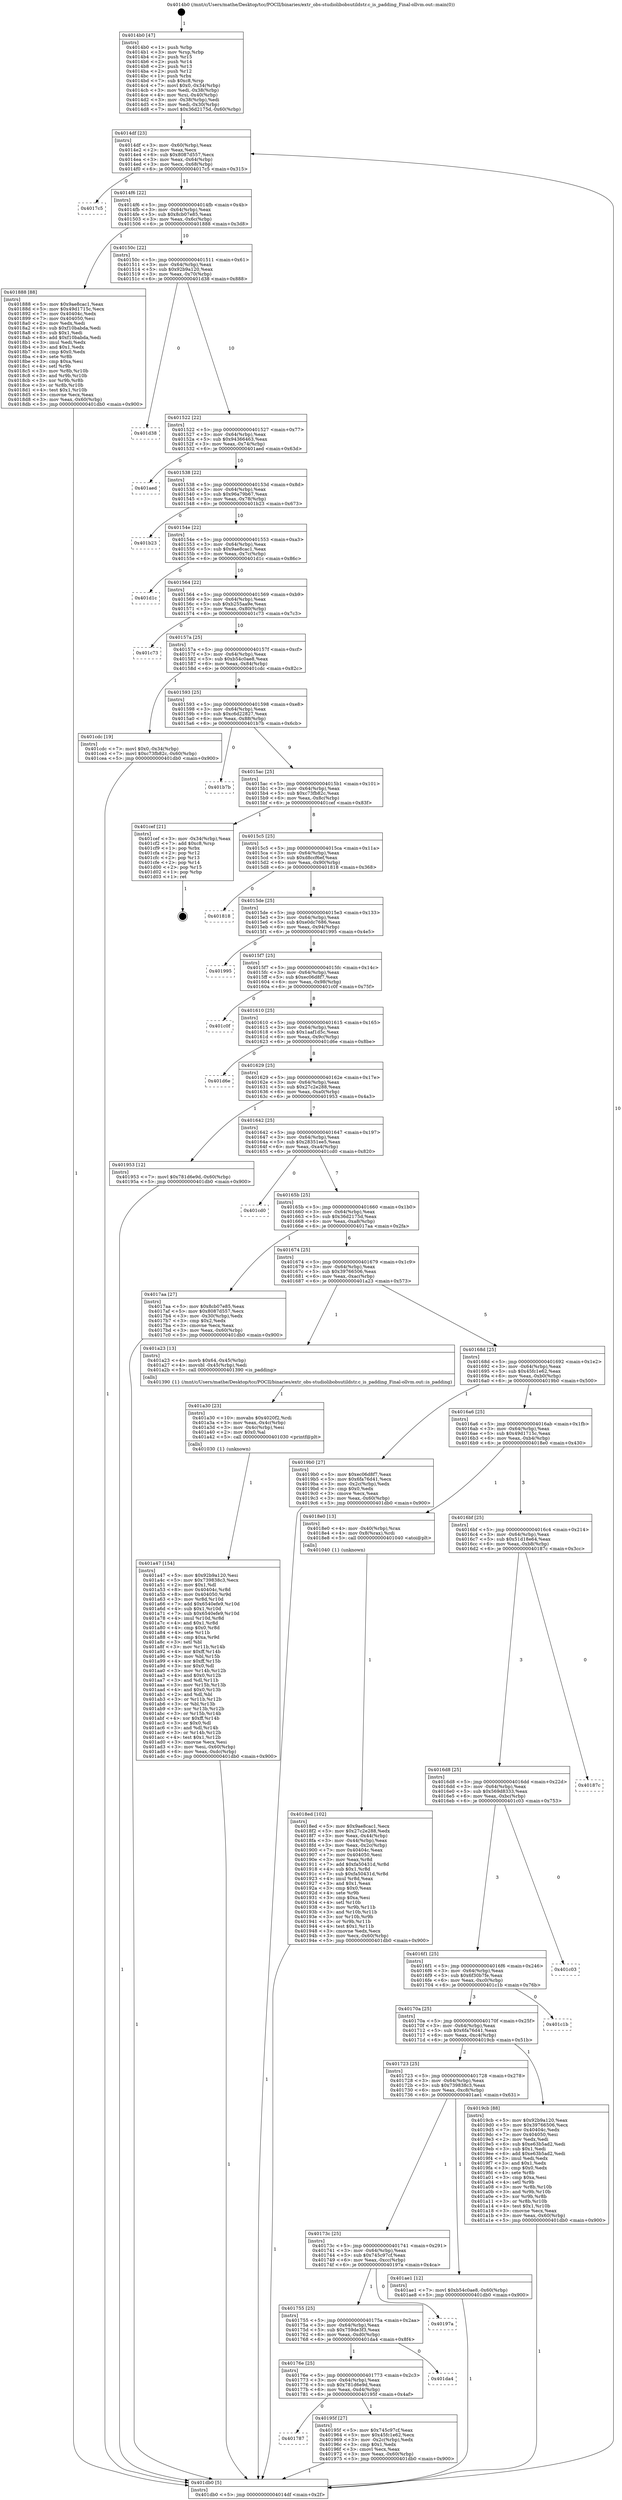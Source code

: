 digraph "0x4014b0" {
  label = "0x4014b0 (/mnt/c/Users/mathe/Desktop/tcc/POCII/binaries/extr_obs-studiolibobsutildstr.c_is_padding_Final-ollvm.out::main(0))"
  labelloc = "t"
  node[shape=record]

  Entry [label="",width=0.3,height=0.3,shape=circle,fillcolor=black,style=filled]
  "0x4014df" [label="{
     0x4014df [23]\l
     | [instrs]\l
     &nbsp;&nbsp;0x4014df \<+3\>: mov -0x60(%rbp),%eax\l
     &nbsp;&nbsp;0x4014e2 \<+2\>: mov %eax,%ecx\l
     &nbsp;&nbsp;0x4014e4 \<+6\>: sub $0x8087d557,%ecx\l
     &nbsp;&nbsp;0x4014ea \<+3\>: mov %eax,-0x64(%rbp)\l
     &nbsp;&nbsp;0x4014ed \<+3\>: mov %ecx,-0x68(%rbp)\l
     &nbsp;&nbsp;0x4014f0 \<+6\>: je 00000000004017c5 \<main+0x315\>\l
  }"]
  "0x4017c5" [label="{
     0x4017c5\l
  }", style=dashed]
  "0x4014f6" [label="{
     0x4014f6 [22]\l
     | [instrs]\l
     &nbsp;&nbsp;0x4014f6 \<+5\>: jmp 00000000004014fb \<main+0x4b\>\l
     &nbsp;&nbsp;0x4014fb \<+3\>: mov -0x64(%rbp),%eax\l
     &nbsp;&nbsp;0x4014fe \<+5\>: sub $0x8cb07e85,%eax\l
     &nbsp;&nbsp;0x401503 \<+3\>: mov %eax,-0x6c(%rbp)\l
     &nbsp;&nbsp;0x401506 \<+6\>: je 0000000000401888 \<main+0x3d8\>\l
  }"]
  Exit [label="",width=0.3,height=0.3,shape=circle,fillcolor=black,style=filled,peripheries=2]
  "0x401888" [label="{
     0x401888 [88]\l
     | [instrs]\l
     &nbsp;&nbsp;0x401888 \<+5\>: mov $0x9ae8cac1,%eax\l
     &nbsp;&nbsp;0x40188d \<+5\>: mov $0x49d1715c,%ecx\l
     &nbsp;&nbsp;0x401892 \<+7\>: mov 0x40404c,%edx\l
     &nbsp;&nbsp;0x401899 \<+7\>: mov 0x404050,%esi\l
     &nbsp;&nbsp;0x4018a0 \<+2\>: mov %edx,%edi\l
     &nbsp;&nbsp;0x4018a2 \<+6\>: sub $0xf10babda,%edi\l
     &nbsp;&nbsp;0x4018a8 \<+3\>: sub $0x1,%edi\l
     &nbsp;&nbsp;0x4018ab \<+6\>: add $0xf10babda,%edi\l
     &nbsp;&nbsp;0x4018b1 \<+3\>: imul %edi,%edx\l
     &nbsp;&nbsp;0x4018b4 \<+3\>: and $0x1,%edx\l
     &nbsp;&nbsp;0x4018b7 \<+3\>: cmp $0x0,%edx\l
     &nbsp;&nbsp;0x4018ba \<+4\>: sete %r8b\l
     &nbsp;&nbsp;0x4018be \<+3\>: cmp $0xa,%esi\l
     &nbsp;&nbsp;0x4018c1 \<+4\>: setl %r9b\l
     &nbsp;&nbsp;0x4018c5 \<+3\>: mov %r8b,%r10b\l
     &nbsp;&nbsp;0x4018c8 \<+3\>: and %r9b,%r10b\l
     &nbsp;&nbsp;0x4018cb \<+3\>: xor %r9b,%r8b\l
     &nbsp;&nbsp;0x4018ce \<+3\>: or %r8b,%r10b\l
     &nbsp;&nbsp;0x4018d1 \<+4\>: test $0x1,%r10b\l
     &nbsp;&nbsp;0x4018d5 \<+3\>: cmovne %ecx,%eax\l
     &nbsp;&nbsp;0x4018d8 \<+3\>: mov %eax,-0x60(%rbp)\l
     &nbsp;&nbsp;0x4018db \<+5\>: jmp 0000000000401db0 \<main+0x900\>\l
  }"]
  "0x40150c" [label="{
     0x40150c [22]\l
     | [instrs]\l
     &nbsp;&nbsp;0x40150c \<+5\>: jmp 0000000000401511 \<main+0x61\>\l
     &nbsp;&nbsp;0x401511 \<+3\>: mov -0x64(%rbp),%eax\l
     &nbsp;&nbsp;0x401514 \<+5\>: sub $0x92b9a120,%eax\l
     &nbsp;&nbsp;0x401519 \<+3\>: mov %eax,-0x70(%rbp)\l
     &nbsp;&nbsp;0x40151c \<+6\>: je 0000000000401d38 \<main+0x888\>\l
  }"]
  "0x401a47" [label="{
     0x401a47 [154]\l
     | [instrs]\l
     &nbsp;&nbsp;0x401a47 \<+5\>: mov $0x92b9a120,%esi\l
     &nbsp;&nbsp;0x401a4c \<+5\>: mov $0x739838c3,%ecx\l
     &nbsp;&nbsp;0x401a51 \<+2\>: mov $0x1,%dl\l
     &nbsp;&nbsp;0x401a53 \<+8\>: mov 0x40404c,%r8d\l
     &nbsp;&nbsp;0x401a5b \<+8\>: mov 0x404050,%r9d\l
     &nbsp;&nbsp;0x401a63 \<+3\>: mov %r8d,%r10d\l
     &nbsp;&nbsp;0x401a66 \<+7\>: add $0x6540efe9,%r10d\l
     &nbsp;&nbsp;0x401a6d \<+4\>: sub $0x1,%r10d\l
     &nbsp;&nbsp;0x401a71 \<+7\>: sub $0x6540efe9,%r10d\l
     &nbsp;&nbsp;0x401a78 \<+4\>: imul %r10d,%r8d\l
     &nbsp;&nbsp;0x401a7c \<+4\>: and $0x1,%r8d\l
     &nbsp;&nbsp;0x401a80 \<+4\>: cmp $0x0,%r8d\l
     &nbsp;&nbsp;0x401a84 \<+4\>: sete %r11b\l
     &nbsp;&nbsp;0x401a88 \<+4\>: cmp $0xa,%r9d\l
     &nbsp;&nbsp;0x401a8c \<+3\>: setl %bl\l
     &nbsp;&nbsp;0x401a8f \<+3\>: mov %r11b,%r14b\l
     &nbsp;&nbsp;0x401a92 \<+4\>: xor $0xff,%r14b\l
     &nbsp;&nbsp;0x401a96 \<+3\>: mov %bl,%r15b\l
     &nbsp;&nbsp;0x401a99 \<+4\>: xor $0xff,%r15b\l
     &nbsp;&nbsp;0x401a9d \<+3\>: xor $0x0,%dl\l
     &nbsp;&nbsp;0x401aa0 \<+3\>: mov %r14b,%r12b\l
     &nbsp;&nbsp;0x401aa3 \<+4\>: and $0x0,%r12b\l
     &nbsp;&nbsp;0x401aa7 \<+3\>: and %dl,%r11b\l
     &nbsp;&nbsp;0x401aaa \<+3\>: mov %r15b,%r13b\l
     &nbsp;&nbsp;0x401aad \<+4\>: and $0x0,%r13b\l
     &nbsp;&nbsp;0x401ab1 \<+2\>: and %dl,%bl\l
     &nbsp;&nbsp;0x401ab3 \<+3\>: or %r11b,%r12b\l
     &nbsp;&nbsp;0x401ab6 \<+3\>: or %bl,%r13b\l
     &nbsp;&nbsp;0x401ab9 \<+3\>: xor %r13b,%r12b\l
     &nbsp;&nbsp;0x401abc \<+3\>: or %r15b,%r14b\l
     &nbsp;&nbsp;0x401abf \<+4\>: xor $0xff,%r14b\l
     &nbsp;&nbsp;0x401ac3 \<+3\>: or $0x0,%dl\l
     &nbsp;&nbsp;0x401ac6 \<+3\>: and %dl,%r14b\l
     &nbsp;&nbsp;0x401ac9 \<+3\>: or %r14b,%r12b\l
     &nbsp;&nbsp;0x401acc \<+4\>: test $0x1,%r12b\l
     &nbsp;&nbsp;0x401ad0 \<+3\>: cmovne %ecx,%esi\l
     &nbsp;&nbsp;0x401ad3 \<+3\>: mov %esi,-0x60(%rbp)\l
     &nbsp;&nbsp;0x401ad6 \<+6\>: mov %eax,-0xdc(%rbp)\l
     &nbsp;&nbsp;0x401adc \<+5\>: jmp 0000000000401db0 \<main+0x900\>\l
  }"]
  "0x401d38" [label="{
     0x401d38\l
  }", style=dashed]
  "0x401522" [label="{
     0x401522 [22]\l
     | [instrs]\l
     &nbsp;&nbsp;0x401522 \<+5\>: jmp 0000000000401527 \<main+0x77\>\l
     &nbsp;&nbsp;0x401527 \<+3\>: mov -0x64(%rbp),%eax\l
     &nbsp;&nbsp;0x40152a \<+5\>: sub $0x94366463,%eax\l
     &nbsp;&nbsp;0x40152f \<+3\>: mov %eax,-0x74(%rbp)\l
     &nbsp;&nbsp;0x401532 \<+6\>: je 0000000000401aed \<main+0x63d\>\l
  }"]
  "0x401a30" [label="{
     0x401a30 [23]\l
     | [instrs]\l
     &nbsp;&nbsp;0x401a30 \<+10\>: movabs $0x4020f2,%rdi\l
     &nbsp;&nbsp;0x401a3a \<+3\>: mov %eax,-0x4c(%rbp)\l
     &nbsp;&nbsp;0x401a3d \<+3\>: mov -0x4c(%rbp),%esi\l
     &nbsp;&nbsp;0x401a40 \<+2\>: mov $0x0,%al\l
     &nbsp;&nbsp;0x401a42 \<+5\>: call 0000000000401030 \<printf@plt\>\l
     | [calls]\l
     &nbsp;&nbsp;0x401030 \{1\} (unknown)\l
  }"]
  "0x401aed" [label="{
     0x401aed\l
  }", style=dashed]
  "0x401538" [label="{
     0x401538 [22]\l
     | [instrs]\l
     &nbsp;&nbsp;0x401538 \<+5\>: jmp 000000000040153d \<main+0x8d\>\l
     &nbsp;&nbsp;0x40153d \<+3\>: mov -0x64(%rbp),%eax\l
     &nbsp;&nbsp;0x401540 \<+5\>: sub $0x96a79b67,%eax\l
     &nbsp;&nbsp;0x401545 \<+3\>: mov %eax,-0x78(%rbp)\l
     &nbsp;&nbsp;0x401548 \<+6\>: je 0000000000401b23 \<main+0x673\>\l
  }"]
  "0x401787" [label="{
     0x401787\l
  }", style=dashed]
  "0x401b23" [label="{
     0x401b23\l
  }", style=dashed]
  "0x40154e" [label="{
     0x40154e [22]\l
     | [instrs]\l
     &nbsp;&nbsp;0x40154e \<+5\>: jmp 0000000000401553 \<main+0xa3\>\l
     &nbsp;&nbsp;0x401553 \<+3\>: mov -0x64(%rbp),%eax\l
     &nbsp;&nbsp;0x401556 \<+5\>: sub $0x9ae8cac1,%eax\l
     &nbsp;&nbsp;0x40155b \<+3\>: mov %eax,-0x7c(%rbp)\l
     &nbsp;&nbsp;0x40155e \<+6\>: je 0000000000401d1c \<main+0x86c\>\l
  }"]
  "0x40195f" [label="{
     0x40195f [27]\l
     | [instrs]\l
     &nbsp;&nbsp;0x40195f \<+5\>: mov $0x745c97cf,%eax\l
     &nbsp;&nbsp;0x401964 \<+5\>: mov $0x45fc1e62,%ecx\l
     &nbsp;&nbsp;0x401969 \<+3\>: mov -0x2c(%rbp),%edx\l
     &nbsp;&nbsp;0x40196c \<+3\>: cmp $0x1,%edx\l
     &nbsp;&nbsp;0x40196f \<+3\>: cmovl %ecx,%eax\l
     &nbsp;&nbsp;0x401972 \<+3\>: mov %eax,-0x60(%rbp)\l
     &nbsp;&nbsp;0x401975 \<+5\>: jmp 0000000000401db0 \<main+0x900\>\l
  }"]
  "0x401d1c" [label="{
     0x401d1c\l
  }", style=dashed]
  "0x401564" [label="{
     0x401564 [22]\l
     | [instrs]\l
     &nbsp;&nbsp;0x401564 \<+5\>: jmp 0000000000401569 \<main+0xb9\>\l
     &nbsp;&nbsp;0x401569 \<+3\>: mov -0x64(%rbp),%eax\l
     &nbsp;&nbsp;0x40156c \<+5\>: sub $0xb255aa9e,%eax\l
     &nbsp;&nbsp;0x401571 \<+3\>: mov %eax,-0x80(%rbp)\l
     &nbsp;&nbsp;0x401574 \<+6\>: je 0000000000401c73 \<main+0x7c3\>\l
  }"]
  "0x40176e" [label="{
     0x40176e [25]\l
     | [instrs]\l
     &nbsp;&nbsp;0x40176e \<+5\>: jmp 0000000000401773 \<main+0x2c3\>\l
     &nbsp;&nbsp;0x401773 \<+3\>: mov -0x64(%rbp),%eax\l
     &nbsp;&nbsp;0x401776 \<+5\>: sub $0x781d6e9d,%eax\l
     &nbsp;&nbsp;0x40177b \<+6\>: mov %eax,-0xd4(%rbp)\l
     &nbsp;&nbsp;0x401781 \<+6\>: je 000000000040195f \<main+0x4af\>\l
  }"]
  "0x401c73" [label="{
     0x401c73\l
  }", style=dashed]
  "0x40157a" [label="{
     0x40157a [25]\l
     | [instrs]\l
     &nbsp;&nbsp;0x40157a \<+5\>: jmp 000000000040157f \<main+0xcf\>\l
     &nbsp;&nbsp;0x40157f \<+3\>: mov -0x64(%rbp),%eax\l
     &nbsp;&nbsp;0x401582 \<+5\>: sub $0xb54c0ae8,%eax\l
     &nbsp;&nbsp;0x401587 \<+6\>: mov %eax,-0x84(%rbp)\l
     &nbsp;&nbsp;0x40158d \<+6\>: je 0000000000401cdc \<main+0x82c\>\l
  }"]
  "0x401da4" [label="{
     0x401da4\l
  }", style=dashed]
  "0x401cdc" [label="{
     0x401cdc [19]\l
     | [instrs]\l
     &nbsp;&nbsp;0x401cdc \<+7\>: movl $0x0,-0x34(%rbp)\l
     &nbsp;&nbsp;0x401ce3 \<+7\>: movl $0xc73fb82c,-0x60(%rbp)\l
     &nbsp;&nbsp;0x401cea \<+5\>: jmp 0000000000401db0 \<main+0x900\>\l
  }"]
  "0x401593" [label="{
     0x401593 [25]\l
     | [instrs]\l
     &nbsp;&nbsp;0x401593 \<+5\>: jmp 0000000000401598 \<main+0xe8\>\l
     &nbsp;&nbsp;0x401598 \<+3\>: mov -0x64(%rbp),%eax\l
     &nbsp;&nbsp;0x40159b \<+5\>: sub $0xc6d22827,%eax\l
     &nbsp;&nbsp;0x4015a0 \<+6\>: mov %eax,-0x88(%rbp)\l
     &nbsp;&nbsp;0x4015a6 \<+6\>: je 0000000000401b7b \<main+0x6cb\>\l
  }"]
  "0x401755" [label="{
     0x401755 [25]\l
     | [instrs]\l
     &nbsp;&nbsp;0x401755 \<+5\>: jmp 000000000040175a \<main+0x2aa\>\l
     &nbsp;&nbsp;0x40175a \<+3\>: mov -0x64(%rbp),%eax\l
     &nbsp;&nbsp;0x40175d \<+5\>: sub $0x759de3f3,%eax\l
     &nbsp;&nbsp;0x401762 \<+6\>: mov %eax,-0xd0(%rbp)\l
     &nbsp;&nbsp;0x401768 \<+6\>: je 0000000000401da4 \<main+0x8f4\>\l
  }"]
  "0x401b7b" [label="{
     0x401b7b\l
  }", style=dashed]
  "0x4015ac" [label="{
     0x4015ac [25]\l
     | [instrs]\l
     &nbsp;&nbsp;0x4015ac \<+5\>: jmp 00000000004015b1 \<main+0x101\>\l
     &nbsp;&nbsp;0x4015b1 \<+3\>: mov -0x64(%rbp),%eax\l
     &nbsp;&nbsp;0x4015b4 \<+5\>: sub $0xc73fb82c,%eax\l
     &nbsp;&nbsp;0x4015b9 \<+6\>: mov %eax,-0x8c(%rbp)\l
     &nbsp;&nbsp;0x4015bf \<+6\>: je 0000000000401cef \<main+0x83f\>\l
  }"]
  "0x40197a" [label="{
     0x40197a\l
  }", style=dashed]
  "0x401cef" [label="{
     0x401cef [21]\l
     | [instrs]\l
     &nbsp;&nbsp;0x401cef \<+3\>: mov -0x34(%rbp),%eax\l
     &nbsp;&nbsp;0x401cf2 \<+7\>: add $0xc8,%rsp\l
     &nbsp;&nbsp;0x401cf9 \<+1\>: pop %rbx\l
     &nbsp;&nbsp;0x401cfa \<+2\>: pop %r12\l
     &nbsp;&nbsp;0x401cfc \<+2\>: pop %r13\l
     &nbsp;&nbsp;0x401cfe \<+2\>: pop %r14\l
     &nbsp;&nbsp;0x401d00 \<+2\>: pop %r15\l
     &nbsp;&nbsp;0x401d02 \<+1\>: pop %rbp\l
     &nbsp;&nbsp;0x401d03 \<+1\>: ret\l
  }"]
  "0x4015c5" [label="{
     0x4015c5 [25]\l
     | [instrs]\l
     &nbsp;&nbsp;0x4015c5 \<+5\>: jmp 00000000004015ca \<main+0x11a\>\l
     &nbsp;&nbsp;0x4015ca \<+3\>: mov -0x64(%rbp),%eax\l
     &nbsp;&nbsp;0x4015cd \<+5\>: sub $0xd8ccf6ef,%eax\l
     &nbsp;&nbsp;0x4015d2 \<+6\>: mov %eax,-0x90(%rbp)\l
     &nbsp;&nbsp;0x4015d8 \<+6\>: je 0000000000401818 \<main+0x368\>\l
  }"]
  "0x40173c" [label="{
     0x40173c [25]\l
     | [instrs]\l
     &nbsp;&nbsp;0x40173c \<+5\>: jmp 0000000000401741 \<main+0x291\>\l
     &nbsp;&nbsp;0x401741 \<+3\>: mov -0x64(%rbp),%eax\l
     &nbsp;&nbsp;0x401744 \<+5\>: sub $0x745c97cf,%eax\l
     &nbsp;&nbsp;0x401749 \<+6\>: mov %eax,-0xcc(%rbp)\l
     &nbsp;&nbsp;0x40174f \<+6\>: je 000000000040197a \<main+0x4ca\>\l
  }"]
  "0x401818" [label="{
     0x401818\l
  }", style=dashed]
  "0x4015de" [label="{
     0x4015de [25]\l
     | [instrs]\l
     &nbsp;&nbsp;0x4015de \<+5\>: jmp 00000000004015e3 \<main+0x133\>\l
     &nbsp;&nbsp;0x4015e3 \<+3\>: mov -0x64(%rbp),%eax\l
     &nbsp;&nbsp;0x4015e6 \<+5\>: sub $0xe0dc7686,%eax\l
     &nbsp;&nbsp;0x4015eb \<+6\>: mov %eax,-0x94(%rbp)\l
     &nbsp;&nbsp;0x4015f1 \<+6\>: je 0000000000401995 \<main+0x4e5\>\l
  }"]
  "0x401ae1" [label="{
     0x401ae1 [12]\l
     | [instrs]\l
     &nbsp;&nbsp;0x401ae1 \<+7\>: movl $0xb54c0ae8,-0x60(%rbp)\l
     &nbsp;&nbsp;0x401ae8 \<+5\>: jmp 0000000000401db0 \<main+0x900\>\l
  }"]
  "0x401995" [label="{
     0x401995\l
  }", style=dashed]
  "0x4015f7" [label="{
     0x4015f7 [25]\l
     | [instrs]\l
     &nbsp;&nbsp;0x4015f7 \<+5\>: jmp 00000000004015fc \<main+0x14c\>\l
     &nbsp;&nbsp;0x4015fc \<+3\>: mov -0x64(%rbp),%eax\l
     &nbsp;&nbsp;0x4015ff \<+5\>: sub $0xec06d8f7,%eax\l
     &nbsp;&nbsp;0x401604 \<+6\>: mov %eax,-0x98(%rbp)\l
     &nbsp;&nbsp;0x40160a \<+6\>: je 0000000000401c0f \<main+0x75f\>\l
  }"]
  "0x401723" [label="{
     0x401723 [25]\l
     | [instrs]\l
     &nbsp;&nbsp;0x401723 \<+5\>: jmp 0000000000401728 \<main+0x278\>\l
     &nbsp;&nbsp;0x401728 \<+3\>: mov -0x64(%rbp),%eax\l
     &nbsp;&nbsp;0x40172b \<+5\>: sub $0x739838c3,%eax\l
     &nbsp;&nbsp;0x401730 \<+6\>: mov %eax,-0xc8(%rbp)\l
     &nbsp;&nbsp;0x401736 \<+6\>: je 0000000000401ae1 \<main+0x631\>\l
  }"]
  "0x401c0f" [label="{
     0x401c0f\l
  }", style=dashed]
  "0x401610" [label="{
     0x401610 [25]\l
     | [instrs]\l
     &nbsp;&nbsp;0x401610 \<+5\>: jmp 0000000000401615 \<main+0x165\>\l
     &nbsp;&nbsp;0x401615 \<+3\>: mov -0x64(%rbp),%eax\l
     &nbsp;&nbsp;0x401618 \<+5\>: sub $0x1aaf1d5c,%eax\l
     &nbsp;&nbsp;0x40161d \<+6\>: mov %eax,-0x9c(%rbp)\l
     &nbsp;&nbsp;0x401623 \<+6\>: je 0000000000401d6e \<main+0x8be\>\l
  }"]
  "0x4019cb" [label="{
     0x4019cb [88]\l
     | [instrs]\l
     &nbsp;&nbsp;0x4019cb \<+5\>: mov $0x92b9a120,%eax\l
     &nbsp;&nbsp;0x4019d0 \<+5\>: mov $0x39766506,%ecx\l
     &nbsp;&nbsp;0x4019d5 \<+7\>: mov 0x40404c,%edx\l
     &nbsp;&nbsp;0x4019dc \<+7\>: mov 0x404050,%esi\l
     &nbsp;&nbsp;0x4019e3 \<+2\>: mov %edx,%edi\l
     &nbsp;&nbsp;0x4019e5 \<+6\>: sub $0xe63b5ad2,%edi\l
     &nbsp;&nbsp;0x4019eb \<+3\>: sub $0x1,%edi\l
     &nbsp;&nbsp;0x4019ee \<+6\>: add $0xe63b5ad2,%edi\l
     &nbsp;&nbsp;0x4019f4 \<+3\>: imul %edi,%edx\l
     &nbsp;&nbsp;0x4019f7 \<+3\>: and $0x1,%edx\l
     &nbsp;&nbsp;0x4019fa \<+3\>: cmp $0x0,%edx\l
     &nbsp;&nbsp;0x4019fd \<+4\>: sete %r8b\l
     &nbsp;&nbsp;0x401a01 \<+3\>: cmp $0xa,%esi\l
     &nbsp;&nbsp;0x401a04 \<+4\>: setl %r9b\l
     &nbsp;&nbsp;0x401a08 \<+3\>: mov %r8b,%r10b\l
     &nbsp;&nbsp;0x401a0b \<+3\>: and %r9b,%r10b\l
     &nbsp;&nbsp;0x401a0e \<+3\>: xor %r9b,%r8b\l
     &nbsp;&nbsp;0x401a11 \<+3\>: or %r8b,%r10b\l
     &nbsp;&nbsp;0x401a14 \<+4\>: test $0x1,%r10b\l
     &nbsp;&nbsp;0x401a18 \<+3\>: cmovne %ecx,%eax\l
     &nbsp;&nbsp;0x401a1b \<+3\>: mov %eax,-0x60(%rbp)\l
     &nbsp;&nbsp;0x401a1e \<+5\>: jmp 0000000000401db0 \<main+0x900\>\l
  }"]
  "0x401d6e" [label="{
     0x401d6e\l
  }", style=dashed]
  "0x401629" [label="{
     0x401629 [25]\l
     | [instrs]\l
     &nbsp;&nbsp;0x401629 \<+5\>: jmp 000000000040162e \<main+0x17e\>\l
     &nbsp;&nbsp;0x40162e \<+3\>: mov -0x64(%rbp),%eax\l
     &nbsp;&nbsp;0x401631 \<+5\>: sub $0x27c2e288,%eax\l
     &nbsp;&nbsp;0x401636 \<+6\>: mov %eax,-0xa0(%rbp)\l
     &nbsp;&nbsp;0x40163c \<+6\>: je 0000000000401953 \<main+0x4a3\>\l
  }"]
  "0x40170a" [label="{
     0x40170a [25]\l
     | [instrs]\l
     &nbsp;&nbsp;0x40170a \<+5\>: jmp 000000000040170f \<main+0x25f\>\l
     &nbsp;&nbsp;0x40170f \<+3\>: mov -0x64(%rbp),%eax\l
     &nbsp;&nbsp;0x401712 \<+5\>: sub $0x6fa76d41,%eax\l
     &nbsp;&nbsp;0x401717 \<+6\>: mov %eax,-0xc4(%rbp)\l
     &nbsp;&nbsp;0x40171d \<+6\>: je 00000000004019cb \<main+0x51b\>\l
  }"]
  "0x401953" [label="{
     0x401953 [12]\l
     | [instrs]\l
     &nbsp;&nbsp;0x401953 \<+7\>: movl $0x781d6e9d,-0x60(%rbp)\l
     &nbsp;&nbsp;0x40195a \<+5\>: jmp 0000000000401db0 \<main+0x900\>\l
  }"]
  "0x401642" [label="{
     0x401642 [25]\l
     | [instrs]\l
     &nbsp;&nbsp;0x401642 \<+5\>: jmp 0000000000401647 \<main+0x197\>\l
     &nbsp;&nbsp;0x401647 \<+3\>: mov -0x64(%rbp),%eax\l
     &nbsp;&nbsp;0x40164a \<+5\>: sub $0x28351ee5,%eax\l
     &nbsp;&nbsp;0x40164f \<+6\>: mov %eax,-0xa4(%rbp)\l
     &nbsp;&nbsp;0x401655 \<+6\>: je 0000000000401cd0 \<main+0x820\>\l
  }"]
  "0x401c1b" [label="{
     0x401c1b\l
  }", style=dashed]
  "0x401cd0" [label="{
     0x401cd0\l
  }", style=dashed]
  "0x40165b" [label="{
     0x40165b [25]\l
     | [instrs]\l
     &nbsp;&nbsp;0x40165b \<+5\>: jmp 0000000000401660 \<main+0x1b0\>\l
     &nbsp;&nbsp;0x401660 \<+3\>: mov -0x64(%rbp),%eax\l
     &nbsp;&nbsp;0x401663 \<+5\>: sub $0x36d2175d,%eax\l
     &nbsp;&nbsp;0x401668 \<+6\>: mov %eax,-0xa8(%rbp)\l
     &nbsp;&nbsp;0x40166e \<+6\>: je 00000000004017aa \<main+0x2fa\>\l
  }"]
  "0x4016f1" [label="{
     0x4016f1 [25]\l
     | [instrs]\l
     &nbsp;&nbsp;0x4016f1 \<+5\>: jmp 00000000004016f6 \<main+0x246\>\l
     &nbsp;&nbsp;0x4016f6 \<+3\>: mov -0x64(%rbp),%eax\l
     &nbsp;&nbsp;0x4016f9 \<+5\>: sub $0x6f30b7fe,%eax\l
     &nbsp;&nbsp;0x4016fe \<+6\>: mov %eax,-0xc0(%rbp)\l
     &nbsp;&nbsp;0x401704 \<+6\>: je 0000000000401c1b \<main+0x76b\>\l
  }"]
  "0x4017aa" [label="{
     0x4017aa [27]\l
     | [instrs]\l
     &nbsp;&nbsp;0x4017aa \<+5\>: mov $0x8cb07e85,%eax\l
     &nbsp;&nbsp;0x4017af \<+5\>: mov $0x8087d557,%ecx\l
     &nbsp;&nbsp;0x4017b4 \<+3\>: mov -0x30(%rbp),%edx\l
     &nbsp;&nbsp;0x4017b7 \<+3\>: cmp $0x2,%edx\l
     &nbsp;&nbsp;0x4017ba \<+3\>: cmovne %ecx,%eax\l
     &nbsp;&nbsp;0x4017bd \<+3\>: mov %eax,-0x60(%rbp)\l
     &nbsp;&nbsp;0x4017c0 \<+5\>: jmp 0000000000401db0 \<main+0x900\>\l
  }"]
  "0x401674" [label="{
     0x401674 [25]\l
     | [instrs]\l
     &nbsp;&nbsp;0x401674 \<+5\>: jmp 0000000000401679 \<main+0x1c9\>\l
     &nbsp;&nbsp;0x401679 \<+3\>: mov -0x64(%rbp),%eax\l
     &nbsp;&nbsp;0x40167c \<+5\>: sub $0x39766506,%eax\l
     &nbsp;&nbsp;0x401681 \<+6\>: mov %eax,-0xac(%rbp)\l
     &nbsp;&nbsp;0x401687 \<+6\>: je 0000000000401a23 \<main+0x573\>\l
  }"]
  "0x401db0" [label="{
     0x401db0 [5]\l
     | [instrs]\l
     &nbsp;&nbsp;0x401db0 \<+5\>: jmp 00000000004014df \<main+0x2f\>\l
  }"]
  "0x4014b0" [label="{
     0x4014b0 [47]\l
     | [instrs]\l
     &nbsp;&nbsp;0x4014b0 \<+1\>: push %rbp\l
     &nbsp;&nbsp;0x4014b1 \<+3\>: mov %rsp,%rbp\l
     &nbsp;&nbsp;0x4014b4 \<+2\>: push %r15\l
     &nbsp;&nbsp;0x4014b6 \<+2\>: push %r14\l
     &nbsp;&nbsp;0x4014b8 \<+2\>: push %r13\l
     &nbsp;&nbsp;0x4014ba \<+2\>: push %r12\l
     &nbsp;&nbsp;0x4014bc \<+1\>: push %rbx\l
     &nbsp;&nbsp;0x4014bd \<+7\>: sub $0xc8,%rsp\l
     &nbsp;&nbsp;0x4014c4 \<+7\>: movl $0x0,-0x34(%rbp)\l
     &nbsp;&nbsp;0x4014cb \<+3\>: mov %edi,-0x38(%rbp)\l
     &nbsp;&nbsp;0x4014ce \<+4\>: mov %rsi,-0x40(%rbp)\l
     &nbsp;&nbsp;0x4014d2 \<+3\>: mov -0x38(%rbp),%edi\l
     &nbsp;&nbsp;0x4014d5 \<+3\>: mov %edi,-0x30(%rbp)\l
     &nbsp;&nbsp;0x4014d8 \<+7\>: movl $0x36d2175d,-0x60(%rbp)\l
  }"]
  "0x401c03" [label="{
     0x401c03\l
  }", style=dashed]
  "0x401a23" [label="{
     0x401a23 [13]\l
     | [instrs]\l
     &nbsp;&nbsp;0x401a23 \<+4\>: movb $0x64,-0x45(%rbp)\l
     &nbsp;&nbsp;0x401a27 \<+4\>: movsbl -0x45(%rbp),%edi\l
     &nbsp;&nbsp;0x401a2b \<+5\>: call 0000000000401390 \<is_padding\>\l
     | [calls]\l
     &nbsp;&nbsp;0x401390 \{1\} (/mnt/c/Users/mathe/Desktop/tcc/POCII/binaries/extr_obs-studiolibobsutildstr.c_is_padding_Final-ollvm.out::is_padding)\l
  }"]
  "0x40168d" [label="{
     0x40168d [25]\l
     | [instrs]\l
     &nbsp;&nbsp;0x40168d \<+5\>: jmp 0000000000401692 \<main+0x1e2\>\l
     &nbsp;&nbsp;0x401692 \<+3\>: mov -0x64(%rbp),%eax\l
     &nbsp;&nbsp;0x401695 \<+5\>: sub $0x45fc1e62,%eax\l
     &nbsp;&nbsp;0x40169a \<+6\>: mov %eax,-0xb0(%rbp)\l
     &nbsp;&nbsp;0x4016a0 \<+6\>: je 00000000004019b0 \<main+0x500\>\l
  }"]
  "0x4016d8" [label="{
     0x4016d8 [25]\l
     | [instrs]\l
     &nbsp;&nbsp;0x4016d8 \<+5\>: jmp 00000000004016dd \<main+0x22d\>\l
     &nbsp;&nbsp;0x4016dd \<+3\>: mov -0x64(%rbp),%eax\l
     &nbsp;&nbsp;0x4016e0 \<+5\>: sub $0x569d8333,%eax\l
     &nbsp;&nbsp;0x4016e5 \<+6\>: mov %eax,-0xbc(%rbp)\l
     &nbsp;&nbsp;0x4016eb \<+6\>: je 0000000000401c03 \<main+0x753\>\l
  }"]
  "0x4019b0" [label="{
     0x4019b0 [27]\l
     | [instrs]\l
     &nbsp;&nbsp;0x4019b0 \<+5\>: mov $0xec06d8f7,%eax\l
     &nbsp;&nbsp;0x4019b5 \<+5\>: mov $0x6fa76d41,%ecx\l
     &nbsp;&nbsp;0x4019ba \<+3\>: mov -0x2c(%rbp),%edx\l
     &nbsp;&nbsp;0x4019bd \<+3\>: cmp $0x0,%edx\l
     &nbsp;&nbsp;0x4019c0 \<+3\>: cmove %ecx,%eax\l
     &nbsp;&nbsp;0x4019c3 \<+3\>: mov %eax,-0x60(%rbp)\l
     &nbsp;&nbsp;0x4019c6 \<+5\>: jmp 0000000000401db0 \<main+0x900\>\l
  }"]
  "0x4016a6" [label="{
     0x4016a6 [25]\l
     | [instrs]\l
     &nbsp;&nbsp;0x4016a6 \<+5\>: jmp 00000000004016ab \<main+0x1fb\>\l
     &nbsp;&nbsp;0x4016ab \<+3\>: mov -0x64(%rbp),%eax\l
     &nbsp;&nbsp;0x4016ae \<+5\>: sub $0x49d1715c,%eax\l
     &nbsp;&nbsp;0x4016b3 \<+6\>: mov %eax,-0xb4(%rbp)\l
     &nbsp;&nbsp;0x4016b9 \<+6\>: je 00000000004018e0 \<main+0x430\>\l
  }"]
  "0x40187c" [label="{
     0x40187c\l
  }", style=dashed]
  "0x4018e0" [label="{
     0x4018e0 [13]\l
     | [instrs]\l
     &nbsp;&nbsp;0x4018e0 \<+4\>: mov -0x40(%rbp),%rax\l
     &nbsp;&nbsp;0x4018e4 \<+4\>: mov 0x8(%rax),%rdi\l
     &nbsp;&nbsp;0x4018e8 \<+5\>: call 0000000000401040 \<atoi@plt\>\l
     | [calls]\l
     &nbsp;&nbsp;0x401040 \{1\} (unknown)\l
  }"]
  "0x4016bf" [label="{
     0x4016bf [25]\l
     | [instrs]\l
     &nbsp;&nbsp;0x4016bf \<+5\>: jmp 00000000004016c4 \<main+0x214\>\l
     &nbsp;&nbsp;0x4016c4 \<+3\>: mov -0x64(%rbp),%eax\l
     &nbsp;&nbsp;0x4016c7 \<+5\>: sub $0x51d18e64,%eax\l
     &nbsp;&nbsp;0x4016cc \<+6\>: mov %eax,-0xb8(%rbp)\l
     &nbsp;&nbsp;0x4016d2 \<+6\>: je 000000000040187c \<main+0x3cc\>\l
  }"]
  "0x4018ed" [label="{
     0x4018ed [102]\l
     | [instrs]\l
     &nbsp;&nbsp;0x4018ed \<+5\>: mov $0x9ae8cac1,%ecx\l
     &nbsp;&nbsp;0x4018f2 \<+5\>: mov $0x27c2e288,%edx\l
     &nbsp;&nbsp;0x4018f7 \<+3\>: mov %eax,-0x44(%rbp)\l
     &nbsp;&nbsp;0x4018fa \<+3\>: mov -0x44(%rbp),%eax\l
     &nbsp;&nbsp;0x4018fd \<+3\>: mov %eax,-0x2c(%rbp)\l
     &nbsp;&nbsp;0x401900 \<+7\>: mov 0x40404c,%eax\l
     &nbsp;&nbsp;0x401907 \<+7\>: mov 0x404050,%esi\l
     &nbsp;&nbsp;0x40190e \<+3\>: mov %eax,%r8d\l
     &nbsp;&nbsp;0x401911 \<+7\>: add $0xfa50431d,%r8d\l
     &nbsp;&nbsp;0x401918 \<+4\>: sub $0x1,%r8d\l
     &nbsp;&nbsp;0x40191c \<+7\>: sub $0xfa50431d,%r8d\l
     &nbsp;&nbsp;0x401923 \<+4\>: imul %r8d,%eax\l
     &nbsp;&nbsp;0x401927 \<+3\>: and $0x1,%eax\l
     &nbsp;&nbsp;0x40192a \<+3\>: cmp $0x0,%eax\l
     &nbsp;&nbsp;0x40192d \<+4\>: sete %r9b\l
     &nbsp;&nbsp;0x401931 \<+3\>: cmp $0xa,%esi\l
     &nbsp;&nbsp;0x401934 \<+4\>: setl %r10b\l
     &nbsp;&nbsp;0x401938 \<+3\>: mov %r9b,%r11b\l
     &nbsp;&nbsp;0x40193b \<+3\>: and %r10b,%r11b\l
     &nbsp;&nbsp;0x40193e \<+3\>: xor %r10b,%r9b\l
     &nbsp;&nbsp;0x401941 \<+3\>: or %r9b,%r11b\l
     &nbsp;&nbsp;0x401944 \<+4\>: test $0x1,%r11b\l
     &nbsp;&nbsp;0x401948 \<+3\>: cmovne %edx,%ecx\l
     &nbsp;&nbsp;0x40194b \<+3\>: mov %ecx,-0x60(%rbp)\l
     &nbsp;&nbsp;0x40194e \<+5\>: jmp 0000000000401db0 \<main+0x900\>\l
  }"]
  Entry -> "0x4014b0" [label=" 1"]
  "0x4014df" -> "0x4017c5" [label=" 0"]
  "0x4014df" -> "0x4014f6" [label=" 11"]
  "0x401cef" -> Exit [label=" 1"]
  "0x4014f6" -> "0x401888" [label=" 1"]
  "0x4014f6" -> "0x40150c" [label=" 10"]
  "0x401cdc" -> "0x401db0" [label=" 1"]
  "0x40150c" -> "0x401d38" [label=" 0"]
  "0x40150c" -> "0x401522" [label=" 10"]
  "0x401ae1" -> "0x401db0" [label=" 1"]
  "0x401522" -> "0x401aed" [label=" 0"]
  "0x401522" -> "0x401538" [label=" 10"]
  "0x401a47" -> "0x401db0" [label=" 1"]
  "0x401538" -> "0x401b23" [label=" 0"]
  "0x401538" -> "0x40154e" [label=" 10"]
  "0x401a30" -> "0x401a47" [label=" 1"]
  "0x40154e" -> "0x401d1c" [label=" 0"]
  "0x40154e" -> "0x401564" [label=" 10"]
  "0x401a23" -> "0x401a30" [label=" 1"]
  "0x401564" -> "0x401c73" [label=" 0"]
  "0x401564" -> "0x40157a" [label=" 10"]
  "0x4019b0" -> "0x401db0" [label=" 1"]
  "0x40157a" -> "0x401cdc" [label=" 1"]
  "0x40157a" -> "0x401593" [label=" 9"]
  "0x40195f" -> "0x401db0" [label=" 1"]
  "0x401593" -> "0x401b7b" [label=" 0"]
  "0x401593" -> "0x4015ac" [label=" 9"]
  "0x40176e" -> "0x40195f" [label=" 1"]
  "0x4015ac" -> "0x401cef" [label=" 1"]
  "0x4015ac" -> "0x4015c5" [label=" 8"]
  "0x4019cb" -> "0x401db0" [label=" 1"]
  "0x4015c5" -> "0x401818" [label=" 0"]
  "0x4015c5" -> "0x4015de" [label=" 8"]
  "0x401755" -> "0x401da4" [label=" 0"]
  "0x4015de" -> "0x401995" [label=" 0"]
  "0x4015de" -> "0x4015f7" [label=" 8"]
  "0x40176e" -> "0x401787" [label=" 0"]
  "0x4015f7" -> "0x401c0f" [label=" 0"]
  "0x4015f7" -> "0x401610" [label=" 8"]
  "0x40173c" -> "0x40197a" [label=" 0"]
  "0x401610" -> "0x401d6e" [label=" 0"]
  "0x401610" -> "0x401629" [label=" 8"]
  "0x401755" -> "0x40176e" [label=" 1"]
  "0x401629" -> "0x401953" [label=" 1"]
  "0x401629" -> "0x401642" [label=" 7"]
  "0x401723" -> "0x401ae1" [label=" 1"]
  "0x401642" -> "0x401cd0" [label=" 0"]
  "0x401642" -> "0x40165b" [label=" 7"]
  "0x40173c" -> "0x401755" [label=" 1"]
  "0x40165b" -> "0x4017aa" [label=" 1"]
  "0x40165b" -> "0x401674" [label=" 6"]
  "0x4017aa" -> "0x401db0" [label=" 1"]
  "0x4014b0" -> "0x4014df" [label=" 1"]
  "0x401db0" -> "0x4014df" [label=" 10"]
  "0x401888" -> "0x401db0" [label=" 1"]
  "0x40170a" -> "0x4019cb" [label=" 1"]
  "0x401674" -> "0x401a23" [label=" 1"]
  "0x401674" -> "0x40168d" [label=" 5"]
  "0x401723" -> "0x40173c" [label=" 1"]
  "0x40168d" -> "0x4019b0" [label=" 1"]
  "0x40168d" -> "0x4016a6" [label=" 4"]
  "0x4016f1" -> "0x401c1b" [label=" 0"]
  "0x4016a6" -> "0x4018e0" [label=" 1"]
  "0x4016a6" -> "0x4016bf" [label=" 3"]
  "0x4018e0" -> "0x4018ed" [label=" 1"]
  "0x4018ed" -> "0x401db0" [label=" 1"]
  "0x401953" -> "0x401db0" [label=" 1"]
  "0x40170a" -> "0x401723" [label=" 2"]
  "0x4016bf" -> "0x40187c" [label=" 0"]
  "0x4016bf" -> "0x4016d8" [label=" 3"]
  "0x4016f1" -> "0x40170a" [label=" 3"]
  "0x4016d8" -> "0x401c03" [label=" 0"]
  "0x4016d8" -> "0x4016f1" [label=" 3"]
}

